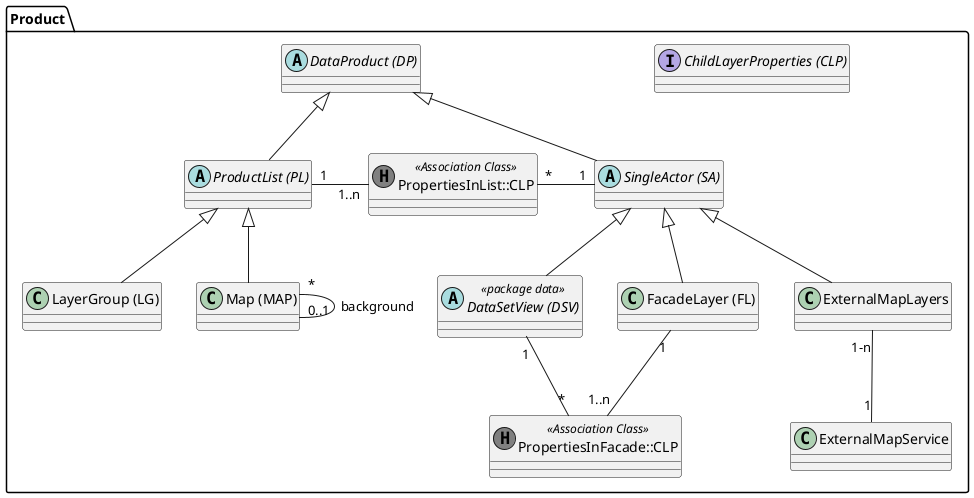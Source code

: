 @startuml
package Product {
  interface "ChildLayerProperties (CLP)" as clp
  abstract class "DataProduct (DP)" as dp

  abstract class "ProductList (PL)" as pl
  class "LayerGroup (LG)" as lg
  class "Map (MAP)" as map

  abstract class "SingleActor (SA)" as sa
  class "FacadeLayer (FL)" as fl
  abstract class "DataSetView (DSV)" as dsv << package data >>
  class "ExternalMapLayers" as el
  class "ExternalMapService" as es

  class "PropertiesInFacade::CLP" as pif << (H, grey) Association Class >>
  class "PropertiesInList::CLP" as pil << (H, grey) Association Class >>

  dp <|-- pl

  pl <|-- lg
  pl <|-- map

  dp <|-- sa

  sa <|-- dsv
  sa <|-- fl
  sa <|-- el

  pl "1" -right- "1..n" pil : "      "
  pil "*" -right- "1" sa : "      "

  map "*" -- "0..1" map : "background"

  fl "1" -- "1..n" pif : "      "
  pif "*" -up- "1" dsv : "      "

  el "1-n" -- "1" es
}
@enduml